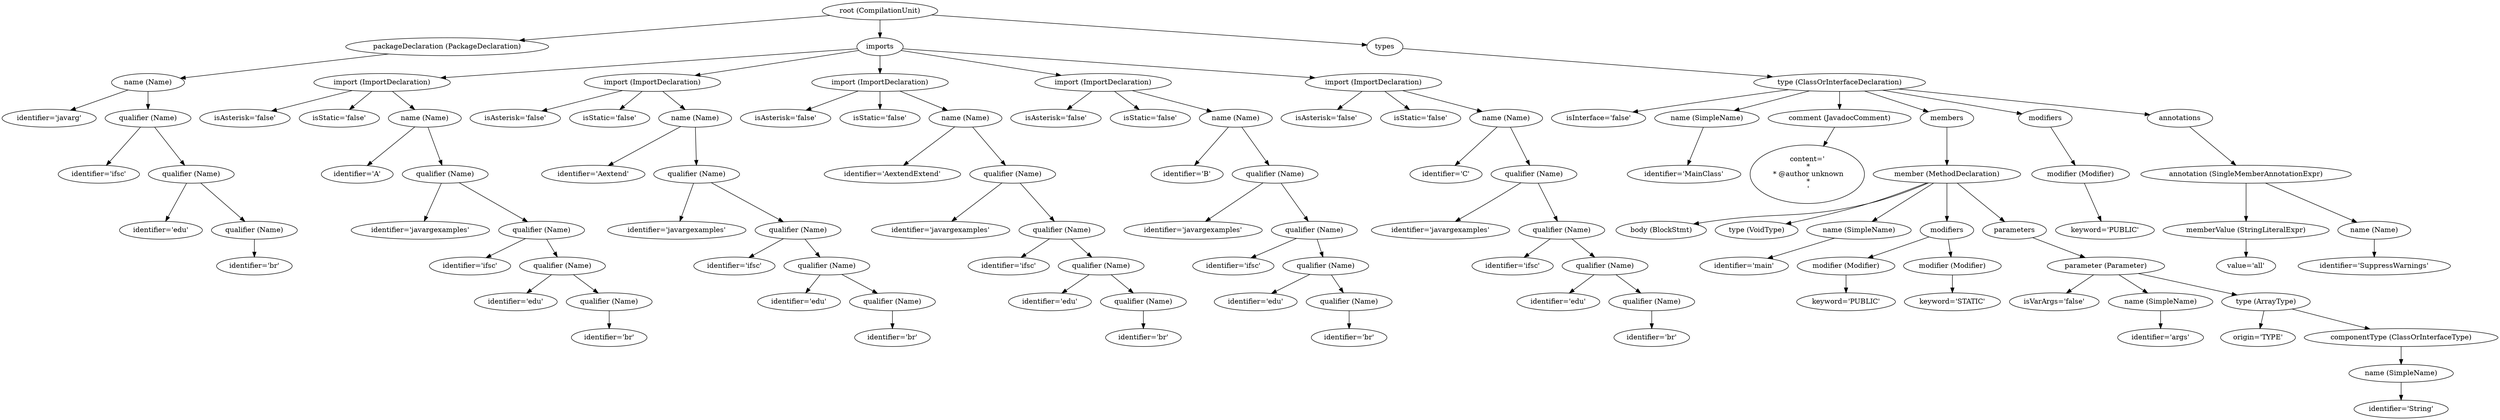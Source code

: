 digraph {
n0 [label="root (CompilationUnit)"];
n1 [label="packageDeclaration (PackageDeclaration)"];
n0 -> n1;
n2 [label="name (Name)"];
n1 -> n2;
n3 [label="identifier='javarg'"];
n2 -> n3;
n4 [label="qualifier (Name)"];
n2 -> n4;
n5 [label="identifier='ifsc'"];
n4 -> n5;
n6 [label="qualifier (Name)"];
n4 -> n6;
n7 [label="identifier='edu'"];
n6 -> n7;
n8 [label="qualifier (Name)"];
n6 -> n8;
n9 [label="identifier='br'"];
n8 -> n9;
n10 [label="imports"];
n0 -> n10;
n11 [label="import (ImportDeclaration)"];
n10 -> n11;
n12 [label="isAsterisk='false'"];
n11 -> n12;
n13 [label="isStatic='false'"];
n11 -> n13;
n14 [label="name (Name)"];
n11 -> n14;
n15 [label="identifier='A'"];
n14 -> n15;
n16 [label="qualifier (Name)"];
n14 -> n16;
n17 [label="identifier='javargexamples'"];
n16 -> n17;
n18 [label="qualifier (Name)"];
n16 -> n18;
n19 [label="identifier='ifsc'"];
n18 -> n19;
n20 [label="qualifier (Name)"];
n18 -> n20;
n21 [label="identifier='edu'"];
n20 -> n21;
n22 [label="qualifier (Name)"];
n20 -> n22;
n23 [label="identifier='br'"];
n22 -> n23;
n24 [label="import (ImportDeclaration)"];
n10 -> n24;
n25 [label="isAsterisk='false'"];
n24 -> n25;
n26 [label="isStatic='false'"];
n24 -> n26;
n27 [label="name (Name)"];
n24 -> n27;
n28 [label="identifier='Aextend'"];
n27 -> n28;
n29 [label="qualifier (Name)"];
n27 -> n29;
n30 [label="identifier='javargexamples'"];
n29 -> n30;
n31 [label="qualifier (Name)"];
n29 -> n31;
n32 [label="identifier='ifsc'"];
n31 -> n32;
n33 [label="qualifier (Name)"];
n31 -> n33;
n34 [label="identifier='edu'"];
n33 -> n34;
n35 [label="qualifier (Name)"];
n33 -> n35;
n36 [label="identifier='br'"];
n35 -> n36;
n37 [label="import (ImportDeclaration)"];
n10 -> n37;
n38 [label="isAsterisk='false'"];
n37 -> n38;
n39 [label="isStatic='false'"];
n37 -> n39;
n40 [label="name (Name)"];
n37 -> n40;
n41 [label="identifier='AextendExtend'"];
n40 -> n41;
n42 [label="qualifier (Name)"];
n40 -> n42;
n43 [label="identifier='javargexamples'"];
n42 -> n43;
n44 [label="qualifier (Name)"];
n42 -> n44;
n45 [label="identifier='ifsc'"];
n44 -> n45;
n46 [label="qualifier (Name)"];
n44 -> n46;
n47 [label="identifier='edu'"];
n46 -> n47;
n48 [label="qualifier (Name)"];
n46 -> n48;
n49 [label="identifier='br'"];
n48 -> n49;
n50 [label="import (ImportDeclaration)"];
n10 -> n50;
n51 [label="isAsterisk='false'"];
n50 -> n51;
n52 [label="isStatic='false'"];
n50 -> n52;
n53 [label="name (Name)"];
n50 -> n53;
n54 [label="identifier='B'"];
n53 -> n54;
n55 [label="qualifier (Name)"];
n53 -> n55;
n56 [label="identifier='javargexamples'"];
n55 -> n56;
n57 [label="qualifier (Name)"];
n55 -> n57;
n58 [label="identifier='ifsc'"];
n57 -> n58;
n59 [label="qualifier (Name)"];
n57 -> n59;
n60 [label="identifier='edu'"];
n59 -> n60;
n61 [label="qualifier (Name)"];
n59 -> n61;
n62 [label="identifier='br'"];
n61 -> n62;
n63 [label="import (ImportDeclaration)"];
n10 -> n63;
n64 [label="isAsterisk='false'"];
n63 -> n64;
n65 [label="isStatic='false'"];
n63 -> n65;
n66 [label="name (Name)"];
n63 -> n66;
n67 [label="identifier='C'"];
n66 -> n67;
n68 [label="qualifier (Name)"];
n66 -> n68;
n69 [label="identifier='javargexamples'"];
n68 -> n69;
n70 [label="qualifier (Name)"];
n68 -> n70;
n71 [label="identifier='ifsc'"];
n70 -> n71;
n72 [label="qualifier (Name)"];
n70 -> n72;
n73 [label="identifier='edu'"];
n72 -> n73;
n74 [label="qualifier (Name)"];
n72 -> n74;
n75 [label="identifier='br'"];
n74 -> n75;
n76 [label="types"];
n0 -> n76;
n77 [label="type (ClassOrInterfaceDeclaration)"];
n76 -> n77;
n78 [label="isInterface='false'"];
n77 -> n78;
n79 [label="name (SimpleName)"];
n77 -> n79;
n80 [label="identifier='MainClass'"];
n79 -> n80;
n81 [label="comment (JavadocComment)"];
n77 -> n81;
n82 [label="content='
 *
 * @author unknown
 *
 '"];
n81 -> n82;
n83 [label="members"];
n77 -> n83;
n84 [label="member (MethodDeclaration)"];
n83 -> n84;
n85 [label="body (BlockStmt)"];
n84 -> n85;
n86 [label="type (VoidType)"];
n84 -> n86;
n87 [label="name (SimpleName)"];
n84 -> n87;
n88 [label="identifier='main'"];
n87 -> n88;
n89 [label="modifiers"];
n84 -> n89;
n90 [label="modifier (Modifier)"];
n89 -> n90;
n91 [label="keyword='PUBLIC'"];
n90 -> n91;
n92 [label="modifier (Modifier)"];
n89 -> n92;
n93 [label="keyword='STATIC'"];
n92 -> n93;
n94 [label="parameters"];
n84 -> n94;
n95 [label="parameter (Parameter)"];
n94 -> n95;
n96 [label="isVarArgs='false'"];
n95 -> n96;
n97 [label="name (SimpleName)"];
n95 -> n97;
n98 [label="identifier='args'"];
n97 -> n98;
n99 [label="type (ArrayType)"];
n95 -> n99;
n100 [label="origin='TYPE'"];
n99 -> n100;
n101 [label="componentType (ClassOrInterfaceType)"];
n99 -> n101;
n102 [label="name (SimpleName)"];
n101 -> n102;
n103 [label="identifier='String'"];
n102 -> n103;
n104 [label="modifiers"];
n77 -> n104;
n105 [label="modifier (Modifier)"];
n104 -> n105;
n106 [label="keyword='PUBLIC'"];
n105 -> n106;
n107 [label="annotations"];
n77 -> n107;
n108 [label="annotation (SingleMemberAnnotationExpr)"];
n107 -> n108;
n109 [label="memberValue (StringLiteralExpr)"];
n108 -> n109;
n110 [label="value='all'"];
n109 -> n110;
n111 [label="name (Name)"];
n108 -> n111;
n112 [label="identifier='SuppressWarnings'"];
n111 -> n112;
}